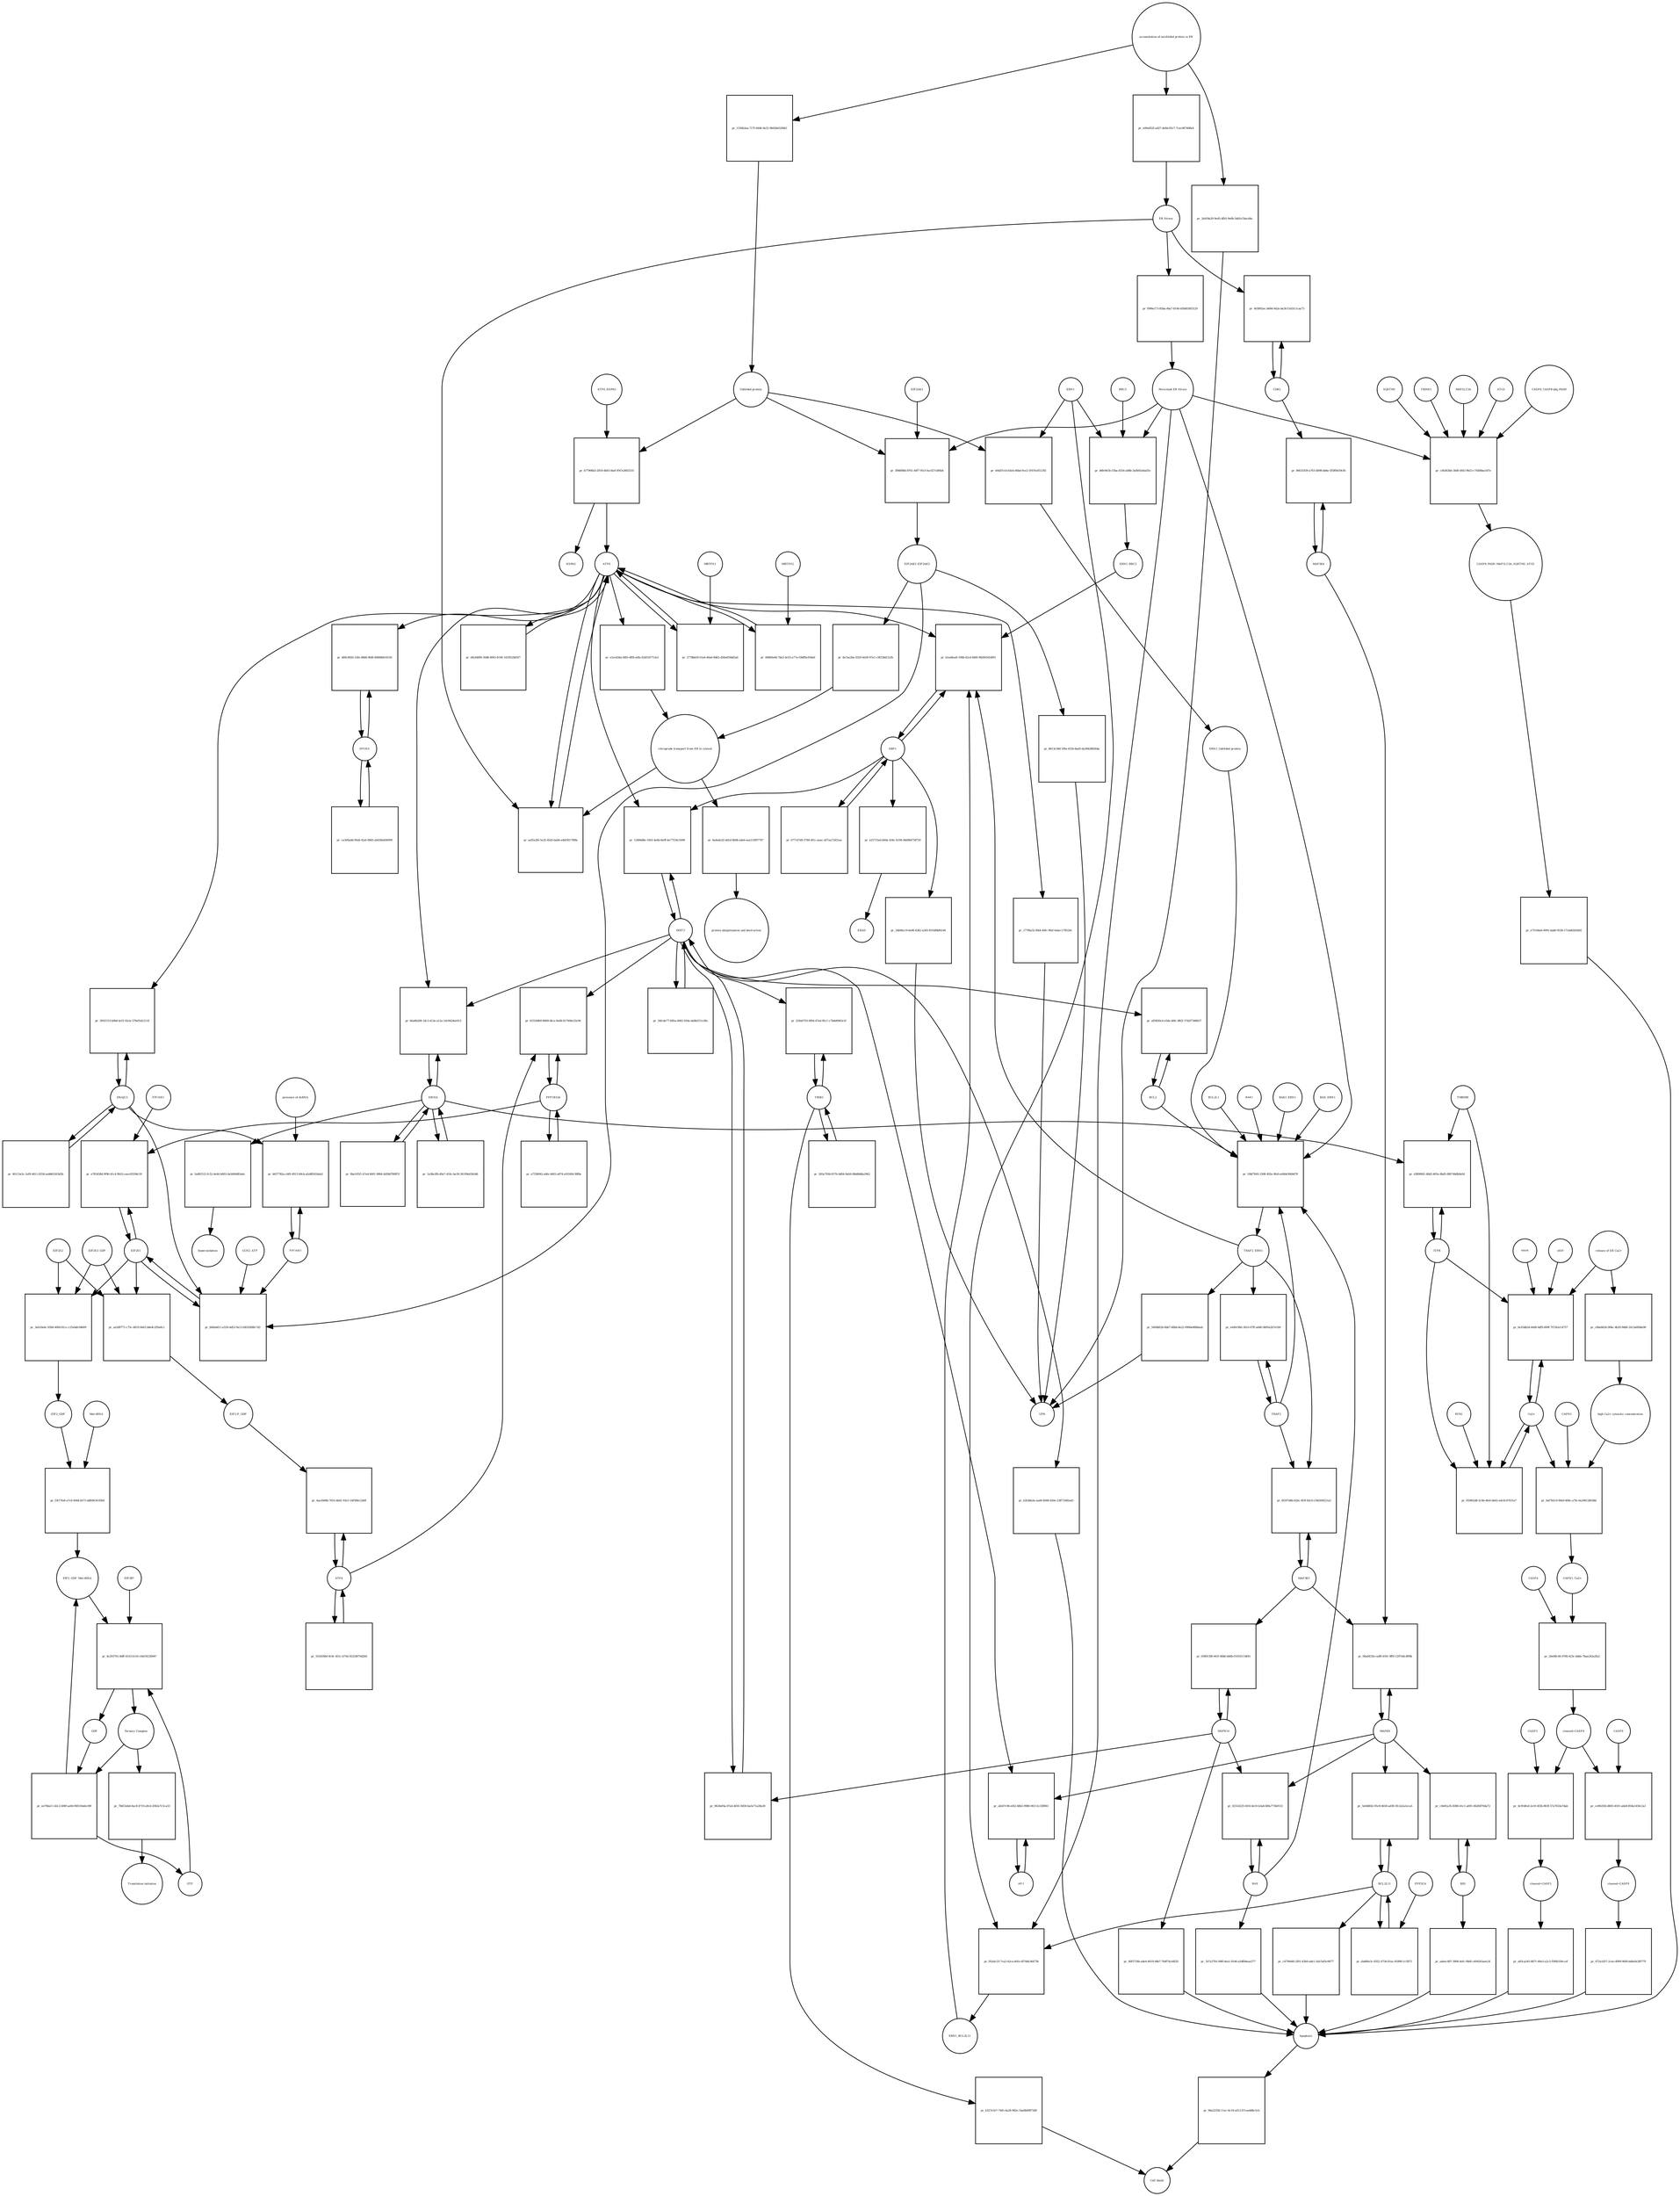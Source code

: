 strict digraph  {
ATF6_HSPA5 [annotation="", bipartite=0, cls=complex, fontsize=4, label=ATF6_HSPA5, shape=circle];
"pr_b77906b3-2818-4b63-8aef-ff47a3602510" [annotation="", bipartite=1, cls=process, fontsize=4, label="pr_b77906b3-2818-4b63-8aef-ff47a3602510", shape=square];
ATF6 [annotation="urn_miriam_hgnc.symbol_ATF6", bipartite=0, cls=macromolecule, fontsize=4, label=ATF6, shape=circle];
HSPA5 [annotation="urn_miriam_hgnc.symbol_HSPA5", bipartite=0, cls=macromolecule, fontsize=4, label=HSPA5, shape=circle];
"Unfolded protein" [annotation="", bipartite=0, cls=macromolecule, fontsize=4, label="Unfolded protein", shape=circle];
ERN1 [annotation="urn_miriam_hgnc.symbol_ERN1", bipartite=0, cls=macromolecule, fontsize=4, label=ERN1, shape=circle];
"pr_444d7e1d-b5eb-46bd-9ce2-59191ef51292" [annotation="", bipartite=1, cls=process, fontsize=4, label="pr_444d7e1d-b5eb-46bd-9ce2-59191ef51292", shape=square];
"ERN1_Unfolded protein" [annotation="", bipartite=0, cls=complex, fontsize=4, label="ERN1_Unfolded protein", shape=circle];
EIF2AK3_EIF2AK3 [annotation="", bipartite=0, cls=complex, fontsize=4, label=EIF2AK3_EIF2AK3, shape=circle];
"pr_8a7ae26e-0329-4d39-97e1-c9f230d15cfb" [annotation="", bipartite=1, cls=process, fontsize=4, label="pr_8a7ae26e-0329-4d39-97e1-c9f230d15cfb", shape=square];
"retrograde transport from ER to cytosol" [annotation="", bipartite=0, cls=phenotype, fontsize=4, label="retrograde transport from ER to cytosol", shape=circle];
"pr_e1ecb56a-6f83-4ff8-a0fa-92d51677cfe1" [annotation="", bipartite=1, cls=process, fontsize=4, label="pr_e1ecb56a-6f83-4ff8-a0fa-92d51677cfe1", shape=square];
"pr_6a4edcd2-dd1d-4b9b-ade6-eea110f97707" [annotation="", bipartite=1, cls=process, fontsize=4, label="pr_6a4edcd2-dd1d-4b9b-ade6-eea110f97707", shape=square];
"protein ubiquitination and destruction" [annotation="", bipartite=0, cls=phenotype, fontsize=4, label="protein ubiquitination and destruction", shape=circle];
"pr_16bf7b95-2308-492e-9fa9-e64b436b9d78" [annotation="", bipartite=1, cls=process, fontsize=4, label="pr_16bf7b95-2308-492e-9fa9-e64b436b9d78", shape=square];
TRAF2_ERN1 [annotation="", bipartite=0, cls=complex, fontsize=4, label=TRAF2_ERN1, shape=circle];
BAK1_ERN1 [annotation="", bipartite=0, cls=complex, fontsize=4, label=BAK1_ERN1, shape=circle];
BAX_ERN1 [annotation="", bipartite=0, cls=complex, fontsize=4, label=BAX_ERN1, shape=circle];
BCL2 [annotation="urn_miriam_hgnc.symbol_BCL2", bipartite=0, cls="nucleic acid feature", fontsize=4, label=BCL2, shape=circle];
BCL2L1 [annotation="urn_miriam_hgnc.symbol_BCL2L1", bipartite=0, cls=macromolecule, fontsize=4, label=BCL2L1, shape=circle];
"Persistant ER Stress" [annotation="", bipartite=0, cls=phenotype, fontsize=4, label="Persistant ER Stress", shape=circle];
BAX [annotation="urn_miriam_hgnc.symbol_BAX", bipartite=0, cls=macromolecule, fontsize=4, label=BAX, shape=circle];
BAK1 [annotation="urn_miriam_hgnc.symbol_BAK1", bipartite=0, cls=macromolecule, fontsize=4, label=BAK1, shape=circle];
TRAF2 [annotation="urn_miriam_hgnc.symbol_TRAF2", bipartite=0, cls=macromolecule, fontsize=4, label=TRAF2, shape=circle];
XBP1 [annotation="urn_miriam_hgnc.symbol_XBP1", bipartite=0, cls=macromolecule, fontsize=4, label=XBP1, shape=circle];
"pr_b1ed4ea9-198b-42cd-840f-98284165df91" [annotation="", bipartite=1, cls=process, fontsize=4, label="pr_b1ed4ea9-198b-42cd-840f-98284165df91", shape=square];
ERN1_BBC3 [annotation="", bipartite=0, cls=complex, fontsize=4, label=ERN1_BBC3, shape=circle];
ERN1_BCL2L11 [annotation="", bipartite=0, cls=complex, fontsize=4, label=ERN1_BCL2L11, shape=circle];
"pr_677147d9-3784-4f1c-aeec-d37aa72451ae" [annotation="", bipartite=1, cls=process, fontsize=4, label="pr_677147d9-3784-4f1c-aeec-d37aa72451ae", shape=square];
"pr_e25715ed-b60a-434c-b194-94d9b4758750" [annotation="", bipartite=1, cls=process, fontsize=4, label="pr_e25715ed-b60a-434c-b194-94d9b4758750", shape=square];
ERAD [annotation="", bipartite=0, cls=phenotype, fontsize=4, label=ERAD, shape=circle];
"pr_24b9bcc9-6a96-4382-a365-f014d9bf6146" [annotation="", bipartite=1, cls=process, fontsize=4, label="pr_24b9bcc9-6a96-4382-a365-f014d9bf6146", shape=square];
UPR [annotation="", bipartite=0, cls=phenotype, fontsize=4, label=UPR, shape=circle];
"pr_e449c9b0-3410-47ff-a6d0-9495e2b7e1b9" [annotation="", bipartite=1, cls=process, fontsize=4, label="pr_e449c9b0-3410-47ff-a6d0-9495e2b7e1b9", shape=square];
MAPK8 [annotation="urn_miriam_hgnc.symbol_MAPK8", bipartite=0, cls=macromolecule, fontsize=4, label=MAPK8, shape=circle];
"pr_06a9431b-ca88-4501-9ff0-1297e8c4ff8b" [annotation="", bipartite=1, cls=process, fontsize=4, label="pr_06a9431b-ca88-4501-9ff0-1297e8c4ff8b", shape=square];
MAP3K4 [annotation="urn_miriam_hgnc.symbol_MAP3K4", bipartite=0, cls=macromolecule, fontsize=4, label=MAP3K4, shape=circle];
MAP3K5 [annotation="urn_miriam_hgnc.symbol_MAP3K5", bipartite=0, cls=macromolecule, fontsize=4, label=MAP3K5, shape=circle];
MAPK14 [annotation="urn_miriam_hgnc.symbol_MAPK14", bipartite=0, cls=macromolecule, fontsize=4, label=MAPK14, shape=circle];
"pr_038013f8-441f-46b6-b66b-f10161134f41" [annotation="", bipartite=1, cls=process, fontsize=4, label="pr_038013f8-441f-46b6-b66b-f10161134f41", shape=square];
"pr_49f5734b-ade4-4019-94b7-76df7dc44f20" [annotation="", bipartite=1, cls=process, fontsize=4, label="pr_49f5734b-ade4-4019-94b7-76df7dc44f20", shape=square];
Apoptosis [annotation="", bipartite=0, cls=phenotype, fontsize=4, label=Apoptosis, shape=circle];
DDIT3 [annotation="urn_miriam_hgnc.symbol_DDIT3", bipartite=0, cls=macromolecule, fontsize=4, label=DDIT3, shape=circle];
"pr_9624ef4a-67a4-4655-9d30-ba5e71a28a30" [annotation="", bipartite=1, cls=process, fontsize=4, label="pr_9624ef4a-67a4-4655-9d30-ba5e71a28a30", shape=square];
"pr_62b3bb3a-aed4-4006-820e-23ff72485ed1" [annotation="", bipartite=1, cls=process, fontsize=4, label="pr_62b3bb3a-aed4-4006-820e-23ff72485ed1", shape=square];
"pr_a83830c6-e5da-46fc-882f-37d2f7386637" [annotation="", bipartite=1, cls=process, fontsize=4, label="pr_a83830c6-e5da-46fc-882f-37d2f7386637", shape=square];
"pr_aef5a2f6-5e32-45d3-bab4-e4bf36179f8e" [annotation="", bipartite=1, cls=process, fontsize=4, label="pr_aef5a2f6-5e32-45d3-bab4-e4bf36179f8e", shape=square];
"ER Stress" [annotation="", bipartite=0, cls=phenotype, fontsize=4, label="ER Stress", shape=circle];
"pr_2778bb59-01a6-46a6-8d62-d56e659dd5a6" [annotation="", bipartite=1, cls=process, fontsize=4, label="pr_2778bb59-01a6-46a6-8d62-d56e659dd5a6", shape=square];
MBTPS1 [annotation="urn_miriam_hgnc.symbol_MBTPS1", bipartite=0, cls=macromolecule, fontsize=4, label=MBTPS1, shape=circle];
"pr_00860e46-78a5-4c03-a77a-036ffbcf04e6" [annotation="", bipartite=1, cls=process, fontsize=4, label="pr_00860e46-78a5-4c03-a77a-036ffbcf04e6", shape=square];
MBTPS2 [annotation="urn_miriam_hgnc.symbol_MBTPS2", bipartite=0, cls=macromolecule, fontsize=4, label=MBTPS2, shape=circle];
"pr_d4244f89-30d8-4943-8194-141f932b05f7" [annotation="", bipartite=1, cls=process, fontsize=4, label="pr_d4244f89-30d8-4943-8194-141f932b05f7", shape=square];
"pr_54fcde77-685a-4962-924a-da8b1f11c8fa" [annotation="", bipartite=1, cls=process, fontsize=4, label="pr_54fcde77-685a-4962-924a-da8b1f11c8fa", shape=square];
"pr_13406d8e-1603-4a4b-8e9f-be77534c5096" [annotation="", bipartite=1, cls=process, fontsize=4, label="pr_13406d8e-1603-4a4b-8e9f-be77534c5096", shape=square];
EIF2S1 [annotation="urn_miriam_hgnc.symbol_EIF2S1", bipartite=0, cls=macromolecule, fontsize=4, label=EIF2S1, shape=circle];
"pr_b06ab611-a520-4d53-9a13-b8320fd8c7d2" [annotation="", bipartite=1, cls=process, fontsize=4, label="pr_b06ab611-a520-4d53-9a13-b8320fd8c7d2", shape=square];
GCN2_ATP [annotation="", bipartite=0, cls=complex, fontsize=4, label=GCN2_ATP, shape=circle];
EIF2AK2 [annotation="urn_miriam_hgnc.symbol_EIF2AK2", bipartite=0, cls=macromolecule, fontsize=4, label=EIF2AK2, shape=circle];
DNAJC3 [annotation="urn_miriam_hgnc.symbol_DNAJC3", bipartite=0, cls=macromolecule, fontsize=4, label=DNAJC3, shape=circle];
EIF2S2 [annotation="urn_miriam_hgnc.symbol_EIF2S2", bipartite=0, cls=macromolecule, fontsize=4, label=EIF2S2, shape=circle];
"pr_3eb16ebc-95b9-40b9-81cc-c25ebdc94609" [annotation="", bipartite=1, cls=process, fontsize=4, label="pr_3eb16ebc-95b9-40b9-81cc-c25ebdc94609", shape=square];
EIF2S3_GDP [annotation="", bipartite=0, cls=complex, fontsize=4, label=EIF2S3_GDP, shape=circle];
EIF2_GDP [annotation="", bipartite=0, cls=complex, fontsize=4, label=EIF2_GDP, shape=circle];
"EIF2_GDP_Met-tRNA" [annotation="", bipartite=0, cls=complex, fontsize=4, label="EIF2_GDP_Met-tRNA", shape=circle];
"pr_4c293701-4dff-4103-b116-c6d15f236947" [annotation="", bipartite=1, cls=process, fontsize=4, label="pr_4c293701-4dff-4103-b116-c6d15f236947", shape=square];
"Ternary Complex" [annotation="", bipartite=0, cls=complex, fontsize=4, label="Ternary Complex", shape=circle];
"EIF2B*" [annotation="", bipartite=0, cls=complex, fontsize=4, label="EIF2B*", shape=circle];
GTP [annotation="urn_miriam_obo.chebi_CHEBI%3A57600", bipartite=0, cls="simple chemical", fontsize=4, label=GTP, shape=circle];
GDP [annotation="urn_miriam_obo.chebi_CHEBI%3A65180", bipartite=0, cls="simple chemical", fontsize=4, label=GDP, shape=circle];
"pr_ee70ba11-d2c2-400f-aefd-f68150a6e189" [annotation="", bipartite=1, cls=process, fontsize=4, label="pr_ee70ba11-d2c2-400f-aefd-f68150a6e189", shape=square];
ATF4 [annotation="urn_miriam_hgnc.symbol_ATF4", bipartite=0, cls=macromolecule, fontsize=4, label=ATF4, shape=circle];
"pr_4aa3068b-7655-46d1-93e3-16f5f8e12d0f" [annotation="", bipartite=1, cls=process, fontsize=4, label="pr_4aa3068b-7655-46d1-93e3-16f5f8e12d0f", shape=square];
"EIF2-P_GDP" [annotation="", bipartite=0, cls=complex, fontsize=4, label="EIF2-P_GDP", shape=circle];
"pr_555d186d-9c9c-451c-b75d-92324070d2b9" [annotation="", bipartite=1, cls=process, fontsize=4, label="pr_555d186d-9c9c-451c-b75d-92324070d2b9", shape=square];
PPP1R15A [annotation="urn_miriam_hgnc.symbol_PPP1R15A", bipartite=0, cls=macromolecule, fontsize=4, label=PPP1R15A, shape=circle];
"pr_615549b9-8689-4fce-9a48-617600e33c06" [annotation="", bipartite=1, cls=process, fontsize=4, label="pr_615549b9-8689-4fce-9a48-617600e33c06", shape=square];
"pr_a7358042-ebfe-4403-a874-e93349c38f8e" [annotation="", bipartite=1, cls=process, fontsize=4, label="pr_a7358042-ebfe-4403-a874-e93349c38f8e", shape=square];
"pr_7b653ebd-0ac8-4719-a9cd-2042e7c5ca33" [annotation="", bipartite=1, cls=process, fontsize=4, label="pr_7b653ebd-0ac8-4719-a9cd-2042e7c5ca33", shape=square];
"Translation initiation" [annotation="", bipartite=0, cls=phenotype, fontsize=4, label="Translation initiation", shape=circle];
"pr_6f297d4b-62bc-4f3f-82c0-cf4d309221e2" [annotation="", bipartite=1, cls=process, fontsize=4, label="pr_6f297d4b-62bc-4f3f-82c0-cf4d309221e2", shape=square];
ERO1A [annotation="urn_miriam_hgnc.symbol_ERO1A", bipartite=0, cls=macromolecule, fontsize=4, label=ERO1A, shape=circle];
"pr_b6a8b268-1dc3-413a-a12a-1dc9424ee013" [annotation="", bipartite=1, cls=process, fontsize=4, label="pr_b6a8b268-1dc3-413a-a12a-1dc9424ee013", shape=square];
"pr_1a38e3fb-d0e7-418c-be39-26199a03b348" [annotation="", bipartite=1, cls=process, fontsize=4, label="pr_1a38e3fb-d0e7-418c-be39-26199a03b348", shape=square];
"pr_e782458d-9f96-41c4-9b53-ceec65594c59" [annotation="", bipartite=1, cls=process, fontsize=4, label="pr_e782458d-9f96-41c4-9b53-ceec65594c59", shape=square];
EIF2AK1 [annotation="urn_miriam_hgnc.symbol_EIF2AK1", bipartite=0, cls=macromolecule, fontsize=4, label=EIF2AK1, shape=circle];
"pr_0251d225-fd16-4e10-b3a8-fd9a773b0153" [annotation="", bipartite=1, cls=process, fontsize=4, label="pr_0251d225-fd16-4e10-b3a8-fd9a773b0153", shape=square];
"pr_1b7a37fd-396f-4ea1-8146-a5dfb4eaa577" [annotation="", bipartite=1, cls=process, fontsize=4, label="pr_1b7a37fd-396f-4ea1-8146-a5dfb4eaa577", shape=square];
"Ca2+" [annotation="urn_miriam_obo.chebi_CHEBI%3A29108", bipartite=0, cls="simple chemical", fontsize=4, label="Ca2+", shape=circle];
"pr_bc63db2d-44d9-4df9-809f-7f15b1e14757" [annotation="", bipartite=1, cls=process, fontsize=4, label="pr_bc63db2d-44d9-4df9-809f-7f15b1e14757", shape=square];
"release of ER Ca2+" [annotation="", bipartite=0, cls=phenotype, fontsize=4, label="release of ER Ca2+", shape=circle];
ITPR [annotation="urn_miriam_hgnc.symbol_ITPR1|urn_miriam_hgnc.symbol_ITPR2|urn_miriam_hgnc.symbol_ITPR3", bipartite=0, cls=macromolecule, fontsize=4, label=ITPR, shape=circle];
MAM [annotation="", bipartite=0, cls=phenotype, fontsize=4, label=MAM, shape=circle];
s619 [annotation="", bipartite=0, cls=complex, fontsize=4, label=s619, shape=circle];
"pr_06631839-a763-4898-bb6e-5f5ff8439cfb" [annotation="", bipartite=1, cls=process, fontsize=4, label="pr_06631839-a763-4898-bb6e-5f5ff8439cfb", shape=square];
CDK5 [annotation="urn_miriam_hgnc.symbol_CDK5", bipartite=0, cls=macromolecule, fontsize=4, label=CDK5, shape=circle];
"pr_403892ec-b684-442e-be26-f1d1fc1caa73" [annotation="", bipartite=1, cls="uncertain process", fontsize=4, label="pr_403892ec-b684-442e-be26-f1d1fc1caa73", shape=square];
"pr_96a5235b-11ec-4c18-a012-67ceedd8c5cb" [annotation="", bipartite=1, cls=process, fontsize=4, label="pr_96a5235b-11ec-4c18-a012-67ceedd8c5cb", shape=square];
"Cell death" [annotation="", bipartite=0, cls=phenotype, fontsize=4, label="Cell death", shape=circle];
"pr_959f02d8-5c4b-4fe6-bb42-edc6c47031a7" [annotation="", bipartite=1, cls=process, fontsize=4, label="pr_959f02d8-5c4b-4fe6-bb42-edc6c47031a7", shape=square];
TMBIM6 [annotation="urn_miriam_hgnc.symbol_TMBIM6", bipartite=0, cls=macromolecule, fontsize=4, label=TMBIM6, shape=circle];
RYR1 [annotation="urn_miriam_hgnc.symbol_RYR1", bipartite=0, cls=macromolecule, fontsize=4, label=RYR1, shape=circle];
EIF2AK3 [annotation="urn_miriam_hgnc.symbol_EIF2AK3", bipartite=0, cls=macromolecule, fontsize=4, label=EIF2AK3, shape=circle];
"pr_3f86f88d-8761-40f7-95cf-fac027cbf6b4" [annotation="", bipartite=1, cls=process, fontsize=4, label="pr_3f86f88d-8761-40f7-95cf-fac027cbf6b4", shape=square];
"pr_fad92512-fc52-4e44-b893-0a5660d83a6c" [annotation="", bipartite=1, cls=process, fontsize=4, label="pr_fad92512-fc52-4e44-b893-0a5660d83a6c", shape=square];
hyperoxidation [annotation="", bipartite=0, cls=phenotype, fontsize=4, label=hyperoxidation, shape=circle];
"pr_6be105f1-b7ed-4001-9866-4d38d780ff1f" [annotation="", bipartite=1, cls=process, fontsize=4, label="pr_6be105f1-b7ed-4001-9866-4d38d780ff1f", shape=square];
"pr_f996e173-85ba-44a7-8140-450d030f3129" [annotation="", bipartite=1, cls=process, fontsize=4, label="pr_f996e173-85ba-44a7-8140-450d030f3129", shape=square];
"CASP8_CASP8-ubq_FADD" [annotation="", bipartite=0, cls=complex, fontsize=4, label="CASP8_CASP8-ubq_FADD", shape=circle];
"pr_c0b363b0-34d0-4f43-9b53-c74488ae347e" [annotation="", bipartite=1, cls=process, fontsize=4, label="pr_c0b363b0-34d0-4f43-9b53-c74488ae347e", shape=square];
"SQSTM1 " [annotation="urn_miriam_hgnc.symbol_SQSTM1", bipartite=0, cls=macromolecule, fontsize=4, label="SQSTM1 ", shape=circle];
CASP8_FADD_MAP1LC3A_SQSTM1_ATG5 [annotation="", bipartite=0, cls=complex, fontsize=4, label=CASP8_FADD_MAP1LC3A_SQSTM1_ATG5, shape=circle];
TRIM13 [annotation="urn_miriam_hgnc.symbol_TRIM13", bipartite=0, cls=macromolecule, fontsize=4, label=TRIM13, shape=circle];
MAP1LC3A [annotation="urn_miriam_hgnc.symbol_MAP1LC3A", bipartite=0, cls=macromolecule, fontsize=4, label=MAP1LC3A, shape=circle];
ATG5 [annotation="urn_miriam_hgnc.symbol_ATG5", bipartite=0, cls=macromolecule, fontsize=4, label=ATG5, shape=circle];
"pr_e75166e6-9091-4ad0-9530-17cbd02b5b92" [annotation="", bipartite=1, cls=process, fontsize=4, label="pr_e75166e6-9091-4ad0-9530-17cbd02b5b92", shape=square];
"AP-1" [annotation="urn_miriam_hgnc.symbol_FOS|urn_miriam_hgnc.symbol_FOSB|urn_miriam_hgnc.symbol_FOSL1|urn_miriam_hgnc.symbol_FOSL2|urn_miriam_hgnc.symbol_JUN|urn_miriam_hgnc.symbol_JUNB|urn_miriam_hgnc.symbol_JUND", bipartite=0, cls=macromolecule, fontsize=4, label="AP-1", shape=circle];
"pr_afe67c96-ef42-48b3-9980-96113c338961" [annotation="", bipartite=1, cls=process, fontsize=4, label="pr_afe67c96-ef42-48b3-9980-96113c338961", shape=square];
"pr_b637782a-cbf0-4915-b9cb-afa885024ab2" [annotation="", bipartite=1, cls=process, fontsize=4, label="pr_b637782a-cbf0-4915-b9cb-afa885024ab2", shape=square];
"presence of dsRNA" [annotation="", bipartite=0, cls=phenotype, fontsize=4, label="presence of dsRNA", shape=circle];
"Met-tRNA" [annotation="urn_miriam_hgnc_HGNC%3A34779", bipartite=0, cls="nucleic acid feature", fontsize=4, label="Met-tRNA", shape=circle];
"pr_f3f17fe8-a7cb-4944-b571-ddf69c9c05b9" [annotation="", bipartite=1, cls=process, fontsize=4, label="pr_f3f17fe8-a7cb-4944-b571-ddf69c9c05b9", shape=square];
"pr_aa5d9771-c73c-4819-9e62-b8e4c295e6c1" [annotation="", bipartite=1, cls=process, fontsize=4, label="pr_aa5d9771-c73c-4819-9e62-b8e4c295e6c1", shape=square];
"accumulation of misfolded protein in ER" [annotation="", bipartite=0, cls=phenotype, fontsize=4, label="accumulation of misfolded protein in ER", shape=circle];
"pr_1556b3aa-717f-4448-9a32-9b02bb52fb83" [annotation="", bipartite=1, cls=process, fontsize=4, label="pr_1556b3aa-717f-4448-9a32-9b02bb52fb83", shape=square];
"pr_e09a852f-ad27-4e8d-85c7-7cac967408e4" [annotation="", bipartite=1, cls=process, fontsize=4, label="pr_e09a852f-ad27-4e8d-85c7-7cac967408e4", shape=square];
"pr_2eb59a20-9e45-4fb5-9e0b-5dd1a7dacd4a" [annotation="", bipartite=1, cls=process, fontsize=4, label="pr_2eb59a20-9e45-4fb5-9e0b-5dd1a7dacd4a", shape=square];
"pr_8613c58d-1f9a-431b-8ad5-da394289264a" [annotation="", bipartite=1, cls=process, fontsize=4, label="pr_8613c58d-1f9a-431b-8ad5-da394289264a", shape=square];
"pr_540db62b-6bb7-48bb-8e22-0906e888deab" [annotation="", bipartite=1, cls=process, fontsize=4, label="pr_540db62b-6bb7-48bb-8e22-0906e888deab", shape=square];
"pr_177f8a32-f664-40fc-9faf-0abcc178520c" [annotation="", bipartite=1, cls=process, fontsize=4, label="pr_177f8a32-f664-40fc-9faf-0abcc178520c", shape=square];
BCL2L11 [annotation="urn_miriam_hgnc.symbol_BCL2L11", bipartite=0, cls=macromolecule, fontsize=4, label=BCL2L11, shape=circle];
"pr_5e0d6fd2-95c8-4658-ad39-3fc2a5a1eca5" [annotation="", bipartite=1, cls=process, fontsize=4, label="pr_5e0d6fd2-95c8-4658-ad39-3fc2a5a1eca5", shape=square];
BID [annotation="urn_miriam_hgnc.symbol_BID", bipartite=0, cls=macromolecule, fontsize=4, label=BID, shape=circle];
"pr_c9e81a35-8386-41c1-a691-0fafb970da72" [annotation="", bipartite=1, cls=process, fontsize=4, label="pr_c9e81a35-8386-41c1-a691-0fafb970da72", shape=square];
"pr_c4794440-2f01-43b9-a4e1-3ab7a83c9677" [annotation="", bipartite=1, cls=process, fontsize=4, label="pr_c4794440-2f01-43b9-a4e1-3ab7a83c9677", shape=square];
"pr_adeec487-3906-4efc-9b6f-c404543aee24" [annotation="", bipartite=1, cls=process, fontsize=4, label="pr_adeec487-3906-4efc-9b6f-c404543aee24", shape=square];
"pr_f42afc25-7ca2-42ca-b01e-6f7dde36d73b" [annotation="", bipartite=1, cls=process, fontsize=4, label="pr_f42afc25-7ca2-42ca-b01e-6f7dde36d73b", shape=square];
"pr_d6fe9e5b-55ba-4556-a88b-3a0b92a6ad1b" [annotation="", bipartite=1, cls=process, fontsize=4, label="pr_d6fe9e5b-55ba-4556-a88b-3a0b92a6ad1b", shape=square];
BBC3 [annotation="urn_miriam_hgnc.symbol_BBC3", bipartite=0, cls=macromolecule, fontsize=4, label=BBC3, shape=circle];
"pr_ebd66e3c-8352-4756-81ac-4599fc1c5872" [annotation="", bipartite=1, cls=process, fontsize=4, label="pr_ebd66e3c-8352-4756-81ac-4599fc1c5872", shape=square];
PPP2CA [annotation="urn_miriam_hgnc.symbol_PPP2CA", bipartite=0, cls=macromolecule, fontsize=4, label=PPP2CA, shape=circle];
TRIB3 [annotation="urn_miriam_hgnc.symbol_TRIB3", bipartite=0, cls=macromolecule, fontsize=4, label=TRIB3, shape=circle];
"pr_220a6703-0f0d-47ed-95c1-c7b4d0945e1f" [annotation="", bipartite=1, cls=process, fontsize=4, label="pr_220a6703-0f0d-47ed-95c1-c7b4d0945e1f", shape=square];
"pr_265a793d-657b-4d04-9ab9-0bb88d8a2962" [annotation="", bipartite=1, cls=process, fontsize=4, label="pr_265a793d-657b-4d04-9ab9-0bb88d8a2962", shape=square];
"pr_b327e1b7-7445-4a28-982e-1ba0b8987268" [annotation="", bipartite=1, cls=process, fontsize=4, label="pr_b327e1b7-7445-4a28-982e-1ba0b8987268", shape=square];
"pr_c6beb026-90bc-4b29-9d60-2413a6fb8e98" [annotation="", bipartite=1, cls=process, fontsize=4, label="pr_c6beb026-90bc-4b29-9d60-2413a6fb8e98", shape=square];
"high Ca2+ cytosolic concentration" [annotation="", bipartite=0, cls=phenotype, fontsize=4, label="high Ca2+ cytosolic concentration", shape=circle];
"pr_3f91f153-b9b6-4cf2-92cb-379ef5d12118" [annotation="", bipartite=1, cls=process, fontsize=4, label="pr_3f91f153-b9b6-4cf2-92cb-379ef5d12118", shape=square];
"pr_40113e3c-1ef8-4611-8258-ea8d63203d2b" [annotation="", bipartite=1, cls=process, fontsize=4, label="pr_40113e3c-1ef8-4611-8258-ea8d63203d2b", shape=square];
"pr_d3890fd1-48d3-405e-8bd5-080744db9e0d" [annotation="", bipartite=1, cls=process, fontsize=4, label="pr_d3890fd1-48d3-405e-8bd5-080744db9e0d", shape=square];
CASP4 [annotation="urn_miriam_hgnc.symbol_CASP4", bipartite=0, cls=macromolecule, fontsize=4, label=CASP4, shape=circle];
"pr_26e08c44-0766-423c-bdda-7baa242a2fa2" [annotation="", bipartite=1, cls=process, fontsize=4, label="pr_26e08c44-0766-423c-bdda-7baa242a2fa2", shape=square];
"cleaved~CASP4" [annotation="urn_miriam_hgnc.symbol_CASP4", bipartite=0, cls=macromolecule, fontsize=4, label="cleaved~CASP4", shape=circle];
"CAPN1_Ca2+" [annotation="", bipartite=0, cls=complex, fontsize=4, label="CAPN1_Ca2+", shape=circle];
CASP3 [annotation="urn_miriam_hgnc.symbol_CASP3", bipartite=0, cls=macromolecule, fontsize=4, label=CASP3, shape=circle];
"pr_4c954fed-2e10-4f2b-803f-57a7633a7dab" [annotation="", bipartite=1, cls=process, fontsize=4, label="pr_4c954fed-2e10-4f2b-803f-57a7633a7dab", shape=square];
"cleaved~CASP3" [annotation="urn_miriam_hgnc.symbol_CASP3", bipartite=0, cls=macromolecule, fontsize=4, label="cleaved~CASP3", shape=circle];
CASP9 [annotation="urn_miriam_hgnc.symbol_CSAP9", bipartite=0, cls=macromolecule, fontsize=4, label=CASP9, shape=circle];
"pr_ce9625fd-d605-4501-a6e8-858a1450c2a1" [annotation="", bipartite=1, cls=process, fontsize=4, label="pr_ce9625fd-d605-4501-a6e8-858a1450c2a1", shape=square];
"cleaved~CASP9" [annotation="urn_miriam_hgnc.symbol_CASP9", bipartite=0, cls=macromolecule, fontsize=4, label="cleaved~CASP9", shape=circle];
CAPN1 [annotation="urn_miriam_hgnc.symbol_CAPN1", bipartite=0, cls=macromolecule, fontsize=4, label=CAPN1, shape=circle];
"pr_0af7b5c9-99a9-408c-a7fe-6a298128038d" [annotation="", bipartite=1, cls=process, fontsize=4, label="pr_0af7b5c9-99a9-408c-a7fe-6a298128038d", shape=square];
"pr_a83ca245-8871-49a5-a2c3-f5f6b330ccef" [annotation="", bipartite=1, cls=process, fontsize=4, label="pr_a83ca245-8871-49a5-a2c3-f5f6b330ccef", shape=square];
"pr_672a1d57-2cee-4999-9fd9-bd4e0a3f0779" [annotation="", bipartite=1, cls=process, fontsize=4, label="pr_672a1d57-2cee-4999-9fd9-bd4e0a3f0779", shape=square];
HYOU1 [annotation="urn_miriam_hgnc.symbol_HYOU1", bipartite=0, cls=macromolecule, fontsize=4, label=HYOU1, shape=circle];
"pr_d69c8926-33fe-48b8-9fd8-49848b018145" [annotation="", bipartite=1, cls=process, fontsize=4, label="pr_d69c8926-33fe-48b8-9fd8-49848b018145", shape=square];
"pr_ca300add-00a6-42af-89d3-ab438a604999" [annotation="", bipartite=1, cls=process, fontsize=4, label="pr_ca300add-00a6-42af-89d3-ab438a604999", shape=square];
ATF6_HSPA5 -> "pr_b77906b3-2818-4b63-8aef-ff47a3602510"  [annotation="", interaction_type=consumption];
"pr_b77906b3-2818-4b63-8aef-ff47a3602510" -> ATF6  [annotation="", interaction_type=production];
"pr_b77906b3-2818-4b63-8aef-ff47a3602510" -> HSPA5  [annotation="", interaction_type=production];
ATF6 -> "pr_e1ecb56a-6f83-4ff8-a0fa-92d51677cfe1"  [annotation="", interaction_type=consumption];
ATF6 -> "pr_b1ed4ea9-198b-42cd-840f-98284165df91"  [annotation="urn_miriam_pubmed_26587781|urn_miriam_pubmed_23430059", interaction_type=catalysis];
ATF6 -> "pr_aef5a2f6-5e32-45d3-bab4-e4bf36179f8e"  [annotation="", interaction_type=consumption];
ATF6 -> "pr_2778bb59-01a6-46a6-8d62-d56e659dd5a6"  [annotation="", interaction_type=consumption];
ATF6 -> "pr_00860e46-78a5-4c03-a77a-036ffbcf04e6"  [annotation="", interaction_type=consumption];
ATF6 -> "pr_d4244f89-30d8-4943-8194-141f932b05f7"  [annotation="", interaction_type=consumption];
ATF6 -> "pr_13406d8e-1603-4a4b-8e9f-be77534c5096"  [annotation="urn_miriam_pubmed_26587781|urn_miriam_pubmed_17991856|urn_miriam_pubmed_28843399", interaction_type=catalysis];
ATF6 -> "pr_b6a8b268-1dc3-413a-a12a-1dc9424ee013"  [annotation="urn_miriam_pubmed_23850759|urn_miriam_pubmed_25387528", interaction_type=catalysis];
ATF6 -> "pr_177f8a32-f664-40fc-9faf-0abcc178520c"  [annotation="", interaction_type=consumption];
ATF6 -> "pr_3f91f153-b9b6-4cf2-92cb-379ef5d12118"  [annotation="urn_miriam_pubmed_12601012|urn_miriam_pubmed_18360008", interaction_type=catalysis];
ATF6 -> "pr_d69c8926-33fe-48b8-9fd8-49848b018145"  [annotation=urn_miriam_pubmed_18360008, interaction_type=catalysis];
"Unfolded protein" -> "pr_b77906b3-2818-4b63-8aef-ff47a3602510"  [annotation="urn_miriam_pubmed_19509052|urn_miriam_pubmed_12847084|urn_miriam_pubmed_23850759", interaction_type=catalysis];
"Unfolded protein" -> "pr_444d7e1d-b5eb-46bd-9ce2-59191ef51292"  [annotation="", interaction_type=consumption];
"Unfolded protein" -> "pr_3f86f88d-8761-40f7-95cf-fac027cbf6b4"  [annotation=urn_miriam_pubmed_17991856, interaction_type=catalysis];
ERN1 -> "pr_444d7e1d-b5eb-46bd-9ce2-59191ef51292"  [annotation="", interaction_type=consumption];
ERN1 -> "pr_f42afc25-7ca2-42ca-b01e-6f7dde36d73b"  [annotation="", interaction_type=consumption];
ERN1 -> "pr_d6fe9e5b-55ba-4556-a88b-3a0b92a6ad1b"  [annotation="", interaction_type=consumption];
"pr_444d7e1d-b5eb-46bd-9ce2-59191ef51292" -> "ERN1_Unfolded protein"  [annotation="", interaction_type=production];
"ERN1_Unfolded protein" -> "pr_16bf7b95-2308-492e-9fa9-e64b436b9d78"  [annotation="", interaction_type=consumption];
EIF2AK3_EIF2AK3 -> "pr_8a7ae26e-0329-4d39-97e1-c9f230d15cfb"  [annotation="", interaction_type=consumption];
EIF2AK3_EIF2AK3 -> "pr_b06ab611-a520-4d53-9a13-b8320fd8c7d2"  [annotation="urn_miriam_pubmed_12667446|urn_miriam_pubmed_16246152|urn_miriam_pubmed_12601012|urn_miriam_pubmed_23850759|urn_miriam_pubmed_18360008|urn_miriam_pubmed_26587781", interaction_type=catalysis];
EIF2AK3_EIF2AK3 -> "pr_8613c58d-1f9a-431b-8ad5-da394289264a"  [annotation="", interaction_type=consumption];
"pr_8a7ae26e-0329-4d39-97e1-c9f230d15cfb" -> "retrograde transport from ER to cytosol"  [annotation="", interaction_type=production];
"retrograde transport from ER to cytosol" -> "pr_6a4edcd2-dd1d-4b9b-ade6-eea110f97707"  [annotation="", interaction_type=consumption];
"retrograde transport from ER to cytosol" -> "pr_aef5a2f6-5e32-45d3-bab4-e4bf36179f8e"  [annotation="urn_miriam_pubmed_18360008|urn_miriam_pubmed_17991856|urn_miriam_pubmed_26587781|urn_miriam_pubmed_12847084", interaction_type=inhibition];
"pr_e1ecb56a-6f83-4ff8-a0fa-92d51677cfe1" -> "retrograde transport from ER to cytosol"  [annotation="", interaction_type=production];
"pr_6a4edcd2-dd1d-4b9b-ade6-eea110f97707" -> "protein ubiquitination and destruction"  [annotation="", interaction_type=production];
"pr_16bf7b95-2308-492e-9fa9-e64b436b9d78" -> TRAF2_ERN1  [annotation="", interaction_type=production];
TRAF2_ERN1 -> "pr_b1ed4ea9-198b-42cd-840f-98284165df91"  [annotation="urn_miriam_pubmed_26587781|urn_miriam_pubmed_23430059", interaction_type=catalysis];
TRAF2_ERN1 -> "pr_e449c9b0-3410-47ff-a6d0-9495e2b7e1b9"  [annotation=urn_miriam_pubmed_23850759, interaction_type=catalysis];
TRAF2_ERN1 -> "pr_6f297d4b-62bc-4f3f-82c0-cf4d309221e2"  [annotation=urn_miriam_pubmed_23850759, interaction_type=catalysis];
TRAF2_ERN1 -> "pr_540db62b-6bb7-48bb-8e22-0906e888deab"  [annotation="", interaction_type=consumption];
BAK1_ERN1 -> "pr_16bf7b95-2308-492e-9fa9-e64b436b9d78"  [annotation="urn_miriam_pubmed_23850759|urn_miriam_pubmed_23430059|urn_miriam_pubmed_26587781", interaction_type=catalysis];
BAX_ERN1 -> "pr_16bf7b95-2308-492e-9fa9-e64b436b9d78"  [annotation="urn_miriam_pubmed_23850759|urn_miriam_pubmed_23430059|urn_miriam_pubmed_26587781", interaction_type=catalysis];
BCL2 -> "pr_16bf7b95-2308-492e-9fa9-e64b436b9d78"  [annotation="urn_miriam_pubmed_23850759|urn_miriam_pubmed_23430059|urn_miriam_pubmed_26587781", interaction_type=inhibition];
BCL2 -> "pr_a83830c6-e5da-46fc-882f-37d2f7386637"  [annotation="", interaction_type=consumption];
BCL2L1 -> "pr_16bf7b95-2308-492e-9fa9-e64b436b9d78"  [annotation="urn_miriam_pubmed_23850759|urn_miriam_pubmed_23430059|urn_miriam_pubmed_26587781", interaction_type=inhibition];
"Persistant ER Stress" -> "pr_16bf7b95-2308-492e-9fa9-e64b436b9d78"  [annotation="urn_miriam_pubmed_23850759|urn_miriam_pubmed_23430059|urn_miriam_pubmed_26587781", interaction_type=inhibition];
"Persistant ER Stress" -> "pr_3f86f88d-8761-40f7-95cf-fac027cbf6b4"  [annotation=urn_miriam_pubmed_17991856, interaction_type=catalysis];
"Persistant ER Stress" -> "pr_c0b363b0-34d0-4f43-9b53-c74488ae347e"  [annotation=urn_miriam_pubmed_17991856, interaction_type=catalysis];
"Persistant ER Stress" -> "pr_f42afc25-7ca2-42ca-b01e-6f7dde36d73b"  [annotation="urn_miriam_pubmed_23850759|urn_miriam_pubmed_23430059|urn_miriam_pubmed_26587781", interaction_type=inhibition];
"Persistant ER Stress" -> "pr_d6fe9e5b-55ba-4556-a88b-3a0b92a6ad1b"  [annotation="urn_miriam_pubmed_23430059|urn_miriam_pubmed_17991856", interaction_type=inhibition];
BAX -> "pr_16bf7b95-2308-492e-9fa9-e64b436b9d78"  [annotation="urn_miriam_pubmed_23850759|urn_miriam_pubmed_23430059|urn_miriam_pubmed_26587781", interaction_type=catalysis];
BAX -> "pr_0251d225-fd16-4e10-b3a8-fd9a773b0153"  [annotation="", interaction_type=consumption];
BAX -> "pr_1b7a37fd-396f-4ea1-8146-a5dfb4eaa577"  [annotation="", interaction_type=consumption];
BAK1 -> "pr_16bf7b95-2308-492e-9fa9-e64b436b9d78"  [annotation="urn_miriam_pubmed_23850759|urn_miriam_pubmed_23430059|urn_miriam_pubmed_26587781", interaction_type=catalysis];
TRAF2 -> "pr_16bf7b95-2308-492e-9fa9-e64b436b9d78"  [annotation="", interaction_type=consumption];
TRAF2 -> "pr_e449c9b0-3410-47ff-a6d0-9495e2b7e1b9"  [annotation="", interaction_type=consumption];
TRAF2 -> "pr_6f297d4b-62bc-4f3f-82c0-cf4d309221e2"  [annotation=urn_miriam_pubmed_23850759, interaction_type=catalysis];
XBP1 -> "pr_b1ed4ea9-198b-42cd-840f-98284165df91"  [annotation="", interaction_type=consumption];
XBP1 -> "pr_677147d9-3784-4f1c-aeec-d37aa72451ae"  [annotation="", interaction_type=consumption];
XBP1 -> "pr_e25715ed-b60a-434c-b194-94d9b4758750"  [annotation="", interaction_type=consumption];
XBP1 -> "pr_24b9bcc9-6a96-4382-a365-f014d9bf6146"  [annotation="", interaction_type=consumption];
XBP1 -> "pr_13406d8e-1603-4a4b-8e9f-be77534c5096"  [annotation="urn_miriam_pubmed_26587781|urn_miriam_pubmed_17991856|urn_miriam_pubmed_28843399", interaction_type=catalysis];
"pr_b1ed4ea9-198b-42cd-840f-98284165df91" -> XBP1  [annotation="", interaction_type=production];
ERN1_BBC3 -> "pr_b1ed4ea9-198b-42cd-840f-98284165df91"  [annotation="urn_miriam_pubmed_26587781|urn_miriam_pubmed_23430059", interaction_type=catalysis];
ERN1_BCL2L11 -> "pr_b1ed4ea9-198b-42cd-840f-98284165df91"  [annotation="urn_miriam_pubmed_26587781|urn_miriam_pubmed_23430059", interaction_type=catalysis];
"pr_677147d9-3784-4f1c-aeec-d37aa72451ae" -> XBP1  [annotation="", interaction_type=production];
"pr_e25715ed-b60a-434c-b194-94d9b4758750" -> ERAD  [annotation="", interaction_type=production];
"pr_24b9bcc9-6a96-4382-a365-f014d9bf6146" -> UPR  [annotation="", interaction_type=production];
"pr_e449c9b0-3410-47ff-a6d0-9495e2b7e1b9" -> TRAF2  [annotation="", interaction_type=production];
MAPK8 -> "pr_06a9431b-ca88-4501-9ff0-1297e8c4ff8b"  [annotation="", interaction_type=consumption];
MAPK8 -> "pr_0251d225-fd16-4e10-b3a8-fd9a773b0153"  [annotation="urn_miriam_pubmed_18191217|urn_miriam_pubmed_23430059", interaction_type=catalysis];
MAPK8 -> "pr_afe67c96-ef42-48b3-9980-96113c338961"  [annotation="urn_miriam_pubmed_26618107|urn_miriam_pubmed_26587781|urn_miriam_pubmed_23850759", interaction_type=catalysis];
MAPK8 -> "pr_5e0d6fd2-95c8-4658-ad39-3fc2a5a1eca5"  [annotation="urn_miriam_pubmed_26018731|urn_miriam_pubmed_23850759", interaction_type=catalysis];
MAPK8 -> "pr_c9e81a35-8386-41c1-a691-0fafb970da72"  [annotation="urn_miriam_pubmed_23430059|urn_miriam_pubmed_11583631", interaction_type=catalysis];
"pr_06a9431b-ca88-4501-9ff0-1297e8c4ff8b" -> MAPK8  [annotation="", interaction_type=production];
MAP3K4 -> "pr_06a9431b-ca88-4501-9ff0-1297e8c4ff8b"  [annotation="urn_miriam_pubmed_18191217|urn_miriam_pubmed_23850759|urn_miriam_pubmed_26587781", interaction_type=catalysis];
MAP3K4 -> "pr_06631839-a763-4898-bb6e-5f5ff8439cfb"  [annotation="", interaction_type=consumption];
MAP3K5 -> "pr_06a9431b-ca88-4501-9ff0-1297e8c4ff8b"  [annotation="urn_miriam_pubmed_18191217|urn_miriam_pubmed_23850759|urn_miriam_pubmed_26587781", interaction_type=catalysis];
MAP3K5 -> "pr_038013f8-441f-46b6-b66b-f10161134f41"  [annotation="urn_miriam_pubmed_23850759|urn_miriam_pubmed_12215209", interaction_type=catalysis];
MAP3K5 -> "pr_6f297d4b-62bc-4f3f-82c0-cf4d309221e2"  [annotation="", interaction_type=consumption];
MAPK14 -> "pr_038013f8-441f-46b6-b66b-f10161134f41"  [annotation="", interaction_type=consumption];
MAPK14 -> "pr_49f5734b-ade4-4019-94b7-76df7dc44f20"  [annotation="", interaction_type=consumption];
MAPK14 -> "pr_9624ef4a-67a4-4655-9d30-ba5e71a28a30"  [annotation="urn_miriam_pubmed_23850759|urn_miriam_pubmed_23430059|urn_miriam_pubmed_26137585", interaction_type=catalysis];
MAPK14 -> "pr_0251d225-fd16-4e10-b3a8-fd9a773b0153"  [annotation="urn_miriam_pubmed_18191217|urn_miriam_pubmed_23430059", interaction_type=catalysis];
"pr_038013f8-441f-46b6-b66b-f10161134f41" -> MAPK14  [annotation="", interaction_type=production];
"pr_49f5734b-ade4-4019-94b7-76df7dc44f20" -> Apoptosis  [annotation="", interaction_type=production];
Apoptosis -> "pr_96a5235b-11ec-4c18-a012-67ceedd8c5cb"  [annotation="", interaction_type=consumption];
DDIT3 -> "pr_9624ef4a-67a4-4655-9d30-ba5e71a28a30"  [annotation="", interaction_type=consumption];
DDIT3 -> "pr_62b3bb3a-aed4-4006-820e-23ff72485ed1"  [annotation="", interaction_type=consumption];
DDIT3 -> "pr_a83830c6-e5da-46fc-882f-37d2f7386637"  [annotation="urn_miriam_pubmed_30662442|urn_miriam_pubmed_23850759", interaction_type=inhibition];
DDIT3 -> "pr_54fcde77-685a-4962-924a-da8b1f11c8fa"  [annotation="", interaction_type=consumption];
DDIT3 -> "pr_13406d8e-1603-4a4b-8e9f-be77534c5096"  [annotation="", interaction_type=consumption];
DDIT3 -> "pr_615549b9-8689-4fce-9a48-617600e33c06"  [annotation="urn_miriam_pubmed_23850759|urn_miriam_pubmed_31638256", interaction_type=catalysis];
DDIT3 -> "pr_b6a8b268-1dc3-413a-a12a-1dc9424ee013"  [annotation="urn_miriam_pubmed_23850759|urn_miriam_pubmed_25387528", interaction_type=catalysis];
DDIT3 -> "pr_afe67c96-ef42-48b3-9980-96113c338961"  [annotation="urn_miriam_pubmed_26618107|urn_miriam_pubmed_26587781|urn_miriam_pubmed_23850759", interaction_type=catalysis];
DDIT3 -> "pr_220a6703-0f0d-47ed-95c1-c7b4d0945e1f"  [annotation="urn_miriam_pubmed_23430059|urn_miriam_pubmed_18940792", interaction_type=catalysis];
"pr_9624ef4a-67a4-4655-9d30-ba5e71a28a30" -> DDIT3  [annotation="", interaction_type=production];
"pr_62b3bb3a-aed4-4006-820e-23ff72485ed1" -> Apoptosis  [annotation="", interaction_type=production];
"pr_a83830c6-e5da-46fc-882f-37d2f7386637" -> BCL2  [annotation="", interaction_type=production];
"pr_aef5a2f6-5e32-45d3-bab4-e4bf36179f8e" -> ATF6  [annotation="", interaction_type=production];
"ER Stress" -> "pr_aef5a2f6-5e32-45d3-bab4-e4bf36179f8e"  [annotation="urn_miriam_pubmed_18360008|urn_miriam_pubmed_17991856|urn_miriam_pubmed_26587781|urn_miriam_pubmed_12847084", interaction_type=catalysis];
"ER Stress" -> "pr_403892ec-b684-442e-be26-f1d1fc1caa73"  [annotation=urn_miriam_pubmed_22388889, interaction_type=catalysis];
"ER Stress" -> "pr_f996e173-85ba-44a7-8140-450d030f3129"  [annotation="", interaction_type=consumption];
"pr_2778bb59-01a6-46a6-8d62-d56e659dd5a6" -> ATF6  [annotation="", interaction_type=production];
MBTPS1 -> "pr_2778bb59-01a6-46a6-8d62-d56e659dd5a6"  [annotation="urn_miriam_pubmed_18360008|urn_miriam_pubmed_17991856|urn_miriam_pubmed_26587781|urn_miriam_pubmed_23850759", interaction_type=catalysis];
"pr_00860e46-78a5-4c03-a77a-036ffbcf04e6" -> ATF6  [annotation="", interaction_type=production];
MBTPS2 -> "pr_00860e46-78a5-4c03-a77a-036ffbcf04e6"  [annotation="urn_miriam_pubmed_23850759|urn_miriam_pubmed_26587781|urn_miriam_pubmed_17991856|urn_miriam_pubmed_18360008", interaction_type=catalysis];
"pr_d4244f89-30d8-4943-8194-141f932b05f7" -> ATF6  [annotation="", interaction_type=production];
"pr_54fcde77-685a-4962-924a-da8b1f11c8fa" -> DDIT3  [annotation="", interaction_type=production];
"pr_13406d8e-1603-4a4b-8e9f-be77534c5096" -> DDIT3  [annotation="", interaction_type=production];
EIF2S1 -> "pr_b06ab611-a520-4d53-9a13-b8320fd8c7d2"  [annotation="", interaction_type=consumption];
EIF2S1 -> "pr_3eb16ebc-95b9-40b9-81cc-c25ebdc94609"  [annotation="", interaction_type=consumption];
EIF2S1 -> "pr_e782458d-9f96-41c4-9b53-ceec65594c59"  [annotation="", interaction_type=consumption];
EIF2S1 -> "pr_aa5d9771-c73c-4819-9e62-b8e4c295e6c1"  [annotation="", interaction_type=consumption];
"pr_b06ab611-a520-4d53-9a13-b8320fd8c7d2" -> EIF2S1  [annotation="", interaction_type=production];
GCN2_ATP -> "pr_b06ab611-a520-4d53-9a13-b8320fd8c7d2"  [annotation="urn_miriam_pubmed_12667446|urn_miriam_pubmed_16246152|urn_miriam_pubmed_12601012|urn_miriam_pubmed_23850759|urn_miriam_pubmed_18360008|urn_miriam_pubmed_26587781", interaction_type=catalysis];
EIF2AK2 -> "pr_b06ab611-a520-4d53-9a13-b8320fd8c7d2"  [annotation="urn_miriam_pubmed_12667446|urn_miriam_pubmed_16246152|urn_miriam_pubmed_12601012|urn_miriam_pubmed_23850759|urn_miriam_pubmed_18360008|urn_miriam_pubmed_26587781", interaction_type=catalysis];
EIF2AK2 -> "pr_b637782a-cbf0-4915-b9cb-afa885024ab2"  [annotation="", interaction_type=consumption];
DNAJC3 -> "pr_b06ab611-a520-4d53-9a13-b8320fd8c7d2"  [annotation="urn_miriam_pubmed_12667446|urn_miriam_pubmed_16246152|urn_miriam_pubmed_12601012|urn_miriam_pubmed_23850759|urn_miriam_pubmed_18360008|urn_miriam_pubmed_26587781", interaction_type=inhibition];
DNAJC3 -> "pr_b637782a-cbf0-4915-b9cb-afa885024ab2"  [annotation="urn_miriam_pubmed_12601012|urn_miriam_pubmed_26587781|urn_miriam_pubmed_23850759", interaction_type=inhibition];
DNAJC3 -> "pr_3f91f153-b9b6-4cf2-92cb-379ef5d12118"  [annotation="", interaction_type=consumption];
DNAJC3 -> "pr_40113e3c-1ef8-4611-8258-ea8d63203d2b"  [annotation="", interaction_type=consumption];
EIF2S2 -> "pr_3eb16ebc-95b9-40b9-81cc-c25ebdc94609"  [annotation="", interaction_type=consumption];
EIF2S2 -> "pr_aa5d9771-c73c-4819-9e62-b8e4c295e6c1"  [annotation="", interaction_type=consumption];
"pr_3eb16ebc-95b9-40b9-81cc-c25ebdc94609" -> EIF2_GDP  [annotation="", interaction_type=production];
EIF2S3_GDP -> "pr_3eb16ebc-95b9-40b9-81cc-c25ebdc94609"  [annotation="", interaction_type=consumption];
EIF2S3_GDP -> "pr_aa5d9771-c73c-4819-9e62-b8e4c295e6c1"  [annotation="", interaction_type=consumption];
EIF2_GDP -> "pr_f3f17fe8-a7cb-4944-b571-ddf69c9c05b9"  [annotation="", interaction_type=consumption];
"EIF2_GDP_Met-tRNA" -> "pr_4c293701-4dff-4103-b116-c6d15f236947"  [annotation="", interaction_type=consumption];
"pr_4c293701-4dff-4103-b116-c6d15f236947" -> "Ternary Complex"  [annotation="", interaction_type=production];
"pr_4c293701-4dff-4103-b116-c6d15f236947" -> GDP  [annotation="", interaction_type=production];
"Ternary Complex" -> "pr_ee70ba11-d2c2-400f-aefd-f68150a6e189"  [annotation="", interaction_type=consumption];
"Ternary Complex" -> "pr_7b653ebd-0ac8-4719-a9cd-2042e7c5ca33"  [annotation="", interaction_type=consumption];
"EIF2B*" -> "pr_4c293701-4dff-4103-b116-c6d15f236947"  [annotation="urn_miriam_pubmed_23850759|urn_miriam_pubmed_16246152", interaction_type=catalysis];
GTP -> "pr_4c293701-4dff-4103-b116-c6d15f236947"  [annotation="", interaction_type=consumption];
GDP -> "pr_ee70ba11-d2c2-400f-aefd-f68150a6e189"  [annotation="", interaction_type=consumption];
"pr_ee70ba11-d2c2-400f-aefd-f68150a6e189" -> "EIF2_GDP_Met-tRNA"  [annotation="", interaction_type=production];
"pr_ee70ba11-d2c2-400f-aefd-f68150a6e189" -> GTP  [annotation="", interaction_type=production];
ATF4 -> "pr_4aa3068b-7655-46d1-93e3-16f5f8e12d0f"  [annotation="", interaction_type=consumption];
ATF4 -> "pr_555d186d-9c9c-451c-b75d-92324070d2b9"  [annotation="", interaction_type=consumption];
ATF4 -> "pr_615549b9-8689-4fce-9a48-617600e33c06"  [annotation="urn_miriam_pubmed_23850759|urn_miriam_pubmed_31638256", interaction_type=catalysis];
"pr_4aa3068b-7655-46d1-93e3-16f5f8e12d0f" -> ATF4  [annotation="", interaction_type=production];
"EIF2-P_GDP" -> "pr_4aa3068b-7655-46d1-93e3-16f5f8e12d0f"  [annotation="urn_miriam_pubmed_15277680|urn_miriam_pubmed_16246152|urn_miriam_pubmed_23850759", interaction_type=catalysis];
"pr_555d186d-9c9c-451c-b75d-92324070d2b9" -> ATF4  [annotation="", interaction_type=production];
PPP1R15A -> "pr_615549b9-8689-4fce-9a48-617600e33c06"  [annotation="", interaction_type=consumption];
PPP1R15A -> "pr_a7358042-ebfe-4403-a874-e93349c38f8e"  [annotation="", interaction_type=consumption];
PPP1R15A -> "pr_e782458d-9f96-41c4-9b53-ceec65594c59"  [annotation="urn_miriam_pubmed_23850759|urn_miriam_pubmed_12667446|urn_miriam_pubmed_16246152|urn_miriam_pubmed_12601012", interaction_type=catalysis];
"pr_615549b9-8689-4fce-9a48-617600e33c06" -> PPP1R15A  [annotation="", interaction_type=production];
"pr_a7358042-ebfe-4403-a874-e93349c38f8e" -> PPP1R15A  [annotation="", interaction_type=production];
"pr_7b653ebd-0ac8-4719-a9cd-2042e7c5ca33" -> "Translation initiation"  [annotation="", interaction_type=production];
"pr_6f297d4b-62bc-4f3f-82c0-cf4d309221e2" -> MAP3K5  [annotation="", interaction_type=production];
ERO1A -> "pr_b6a8b268-1dc3-413a-a12a-1dc9424ee013"  [annotation="", interaction_type=consumption];
ERO1A -> "pr_1a38e3fb-d0e7-418c-be39-26199a03b348"  [annotation="", interaction_type=consumption];
ERO1A -> "pr_fad92512-fc52-4e44-b893-0a5660d83a6c"  [annotation="", interaction_type=consumption];
ERO1A -> "pr_6be105f1-b7ed-4001-9866-4d38d780ff1f"  [annotation="", interaction_type=consumption];
ERO1A -> "pr_d3890fd1-48d3-405e-8bd5-080744db9e0d"  [annotation="urn_miriam_pubmed_23850759|urn_miriam_pubmed_23430059", interaction_type=catalysis];
"pr_b6a8b268-1dc3-413a-a12a-1dc9424ee013" -> ERO1A  [annotation="", interaction_type=production];
"pr_1a38e3fb-d0e7-418c-be39-26199a03b348" -> ERO1A  [annotation="", interaction_type=production];
"pr_e782458d-9f96-41c4-9b53-ceec65594c59" -> EIF2S1  [annotation="", interaction_type=production];
EIF2AK1 -> "pr_e782458d-9f96-41c4-9b53-ceec65594c59"  [annotation="urn_miriam_pubmed_23850759|urn_miriam_pubmed_12667446|urn_miriam_pubmed_16246152|urn_miriam_pubmed_12601012", interaction_type=catalysis];
"pr_0251d225-fd16-4e10-b3a8-fd9a773b0153" -> BAX  [annotation="", interaction_type=production];
"pr_1b7a37fd-396f-4ea1-8146-a5dfb4eaa577" -> Apoptosis  [annotation="", interaction_type=production];
"Ca2+" -> "pr_bc63db2d-44d9-4df9-809f-7f15b1e14757"  [annotation="", interaction_type=consumption];
"Ca2+" -> "pr_959f02d8-5c4b-4fe6-bb42-edc6c47031a7"  [annotation="", interaction_type=consumption];
"Ca2+" -> "pr_0af7b5c9-99a9-408c-a7fe-6a298128038d"  [annotation="", interaction_type=consumption];
"pr_bc63db2d-44d9-4df9-809f-7f15b1e14757" -> "Ca2+"  [annotation="", interaction_type=production];
"release of ER Ca2+" -> "pr_bc63db2d-44d9-4df9-809f-7f15b1e14757"  [annotation=urn_miriam_pubmed_23850759, interaction_type=catalysis];
"release of ER Ca2+" -> "pr_c6beb026-90bc-4b29-9d60-2413a6fb8e98"  [annotation="", interaction_type=consumption];
ITPR -> "pr_bc63db2d-44d9-4df9-809f-7f15b1e14757"  [annotation=urn_miriam_pubmed_23850759, interaction_type=catalysis];
ITPR -> "pr_959f02d8-5c4b-4fe6-bb42-edc6c47031a7"  [annotation=urn_miriam_pubmed_23850759, interaction_type=catalysis];
ITPR -> "pr_d3890fd1-48d3-405e-8bd5-080744db9e0d"  [annotation="", interaction_type=consumption];
MAM -> "pr_bc63db2d-44d9-4df9-809f-7f15b1e14757"  [annotation=urn_miriam_pubmed_23850759, interaction_type=catalysis];
s619 -> "pr_bc63db2d-44d9-4df9-809f-7f15b1e14757"  [annotation=urn_miriam_pubmed_23850759, interaction_type=catalysis];
"pr_06631839-a763-4898-bb6e-5f5ff8439cfb" -> MAP3K4  [annotation="", interaction_type=production];
CDK5 -> "pr_06631839-a763-4898-bb6e-5f5ff8439cfb"  [annotation=urn_miriam_pubmed_22388889, interaction_type=catalysis];
CDK5 -> "pr_403892ec-b684-442e-be26-f1d1fc1caa73"  [annotation="", interaction_type=consumption];
"pr_403892ec-b684-442e-be26-f1d1fc1caa73" -> CDK5  [annotation="", interaction_type=production];
"pr_96a5235b-11ec-4c18-a012-67ceedd8c5cb" -> "Cell death"  [annotation="", interaction_type=production];
"pr_959f02d8-5c4b-4fe6-bb42-edc6c47031a7" -> "Ca2+"  [annotation="", interaction_type=production];
TMBIM6 -> "pr_959f02d8-5c4b-4fe6-bb42-edc6c47031a7"  [annotation=urn_miriam_pubmed_23850759, interaction_type=catalysis];
TMBIM6 -> "pr_d3890fd1-48d3-405e-8bd5-080744db9e0d"  [annotation="urn_miriam_pubmed_23850759|urn_miriam_pubmed_23430059", interaction_type=catalysis];
RYR1 -> "pr_959f02d8-5c4b-4fe6-bb42-edc6c47031a7"  [annotation=urn_miriam_pubmed_23850759, interaction_type=catalysis];
EIF2AK3 -> "pr_3f86f88d-8761-40f7-95cf-fac027cbf6b4"  [annotation="", interaction_type=consumption];
"pr_3f86f88d-8761-40f7-95cf-fac027cbf6b4" -> EIF2AK3_EIF2AK3  [annotation="", interaction_type=production];
"pr_fad92512-fc52-4e44-b893-0a5660d83a6c" -> hyperoxidation  [annotation="", interaction_type=production];
"pr_6be105f1-b7ed-4001-9866-4d38d780ff1f" -> ERO1A  [annotation="", interaction_type=production];
"pr_f996e173-85ba-44a7-8140-450d030f3129" -> "Persistant ER Stress"  [annotation="", interaction_type=production];
"CASP8_CASP8-ubq_FADD" -> "pr_c0b363b0-34d0-4f43-9b53-c74488ae347e"  [annotation="", interaction_type=consumption];
"pr_c0b363b0-34d0-4f43-9b53-c74488ae347e" -> CASP8_FADD_MAP1LC3A_SQSTM1_ATG5  [annotation="", interaction_type=production];
"SQSTM1 " -> "pr_c0b363b0-34d0-4f43-9b53-c74488ae347e"  [annotation="", interaction_type=consumption];
CASP8_FADD_MAP1LC3A_SQSTM1_ATG5 -> "pr_e75166e6-9091-4ad0-9530-17cbd02b5b92"  [annotation="", interaction_type=consumption];
TRIM13 -> "pr_c0b363b0-34d0-4f43-9b53-c74488ae347e"  [annotation=urn_miriam_pubmed_17991856, interaction_type=catalysis];
MAP1LC3A -> "pr_c0b363b0-34d0-4f43-9b53-c74488ae347e"  [annotation="", interaction_type=consumption];
ATG5 -> "pr_c0b363b0-34d0-4f43-9b53-c74488ae347e"  [annotation="", interaction_type=consumption];
"pr_e75166e6-9091-4ad0-9530-17cbd02b5b92" -> Apoptosis  [annotation="", interaction_type=production];
"AP-1" -> "pr_afe67c96-ef42-48b3-9980-96113c338961"  [annotation="", interaction_type=consumption];
"pr_afe67c96-ef42-48b3-9980-96113c338961" -> "AP-1"  [annotation="", interaction_type=production];
"pr_b637782a-cbf0-4915-b9cb-afa885024ab2" -> EIF2AK2  [annotation="", interaction_type=production];
"presence of dsRNA" -> "pr_b637782a-cbf0-4915-b9cb-afa885024ab2"  [annotation="urn_miriam_pubmed_12601012|urn_miriam_pubmed_26587781|urn_miriam_pubmed_23850759", interaction_type=catalysis];
"Met-tRNA" -> "pr_f3f17fe8-a7cb-4944-b571-ddf69c9c05b9"  [annotation="", interaction_type=consumption];
"pr_f3f17fe8-a7cb-4944-b571-ddf69c9c05b9" -> "EIF2_GDP_Met-tRNA"  [annotation="", interaction_type=production];
"pr_aa5d9771-c73c-4819-9e62-b8e4c295e6c1" -> "EIF2-P_GDP"  [annotation="", interaction_type=production];
"accumulation of misfolded protein in ER" -> "pr_1556b3aa-717f-4448-9a32-9b02bb52fb83"  [annotation="", interaction_type=consumption];
"accumulation of misfolded protein in ER" -> "pr_e09a852f-ad27-4e8d-85c7-7cac967408e4"  [annotation="", interaction_type=consumption];
"accumulation of misfolded protein in ER" -> "pr_2eb59a20-9e45-4fb5-9e0b-5dd1a7dacd4a"  [annotation="", interaction_type=consumption];
"pr_1556b3aa-717f-4448-9a32-9b02bb52fb83" -> "Unfolded protein"  [annotation="", interaction_type=production];
"pr_e09a852f-ad27-4e8d-85c7-7cac967408e4" -> "ER Stress"  [annotation="", interaction_type=production];
"pr_2eb59a20-9e45-4fb5-9e0b-5dd1a7dacd4a" -> UPR  [annotation="", interaction_type=production];
"pr_8613c58d-1f9a-431b-8ad5-da394289264a" -> UPR  [annotation="", interaction_type=production];
"pr_540db62b-6bb7-48bb-8e22-0906e888deab" -> UPR  [annotation="", interaction_type=production];
"pr_177f8a32-f664-40fc-9faf-0abcc178520c" -> UPR  [annotation="", interaction_type=production];
BCL2L11 -> "pr_5e0d6fd2-95c8-4658-ad39-3fc2a5a1eca5"  [annotation="", interaction_type=consumption];
BCL2L11 -> "pr_c4794440-2f01-43b9-a4e1-3ab7a83c9677"  [annotation="", interaction_type=consumption];
BCL2L11 -> "pr_f42afc25-7ca2-42ca-b01e-6f7dde36d73b"  [annotation="", interaction_type=consumption];
BCL2L11 -> "pr_ebd66e3c-8352-4756-81ac-4599fc1c5872"  [annotation="", interaction_type=consumption];
"pr_5e0d6fd2-95c8-4658-ad39-3fc2a5a1eca5" -> BCL2L11  [annotation="", interaction_type=production];
BID -> "pr_c9e81a35-8386-41c1-a691-0fafb970da72"  [annotation="", interaction_type=consumption];
BID -> "pr_adeec487-3906-4efc-9b6f-c404543aee24"  [annotation="", interaction_type=consumption];
"pr_c9e81a35-8386-41c1-a691-0fafb970da72" -> BID  [annotation="", interaction_type=production];
"pr_c4794440-2f01-43b9-a4e1-3ab7a83c9677" -> Apoptosis  [annotation="", interaction_type=production];
"pr_adeec487-3906-4efc-9b6f-c404543aee24" -> Apoptosis  [annotation="", interaction_type=production];
"pr_f42afc25-7ca2-42ca-b01e-6f7dde36d73b" -> ERN1_BCL2L11  [annotation="", interaction_type=production];
"pr_d6fe9e5b-55ba-4556-a88b-3a0b92a6ad1b" -> ERN1_BBC3  [annotation="", interaction_type=production];
BBC3 -> "pr_d6fe9e5b-55ba-4556-a88b-3a0b92a6ad1b"  [annotation="", interaction_type=consumption];
"pr_ebd66e3c-8352-4756-81ac-4599fc1c5872" -> BCL2L11  [annotation="", interaction_type=production];
PPP2CA -> "pr_ebd66e3c-8352-4756-81ac-4599fc1c5872"  [annotation="urn_miriam_pubmed_23850759|urn_miriam_pubmed_23430059", interaction_type=catalysis];
TRIB3 -> "pr_220a6703-0f0d-47ed-95c1-c7b4d0945e1f"  [annotation="", interaction_type=consumption];
TRIB3 -> "pr_265a793d-657b-4d04-9ab9-0bb88d8a2962"  [annotation="", interaction_type=consumption];
TRIB3 -> "pr_b327e1b7-7445-4a28-982e-1ba0b8987268"  [annotation="", interaction_type=consumption];
"pr_220a6703-0f0d-47ed-95c1-c7b4d0945e1f" -> TRIB3  [annotation="", interaction_type=production];
"pr_265a793d-657b-4d04-9ab9-0bb88d8a2962" -> TRIB3  [annotation="", interaction_type=production];
"pr_b327e1b7-7445-4a28-982e-1ba0b8987268" -> "Cell death"  [annotation="", interaction_type=production];
"pr_c6beb026-90bc-4b29-9d60-2413a6fb8e98" -> "high Ca2+ cytosolic concentration"  [annotation="", interaction_type=production];
"high Ca2+ cytosolic concentration" -> "pr_0af7b5c9-99a9-408c-a7fe-6a298128038d"  [annotation=urn_miriam_pubmed_19931333, interaction_type=catalysis];
"pr_3f91f153-b9b6-4cf2-92cb-379ef5d12118" -> DNAJC3  [annotation="", interaction_type=production];
"pr_40113e3c-1ef8-4611-8258-ea8d63203d2b" -> DNAJC3  [annotation="", interaction_type=production];
"pr_d3890fd1-48d3-405e-8bd5-080744db9e0d" -> ITPR  [annotation="", interaction_type=production];
CASP4 -> "pr_26e08c44-0766-423c-bdda-7baa242a2fa2"  [annotation="", interaction_type=consumption];
"pr_26e08c44-0766-423c-bdda-7baa242a2fa2" -> "cleaved~CASP4"  [annotation="", interaction_type=production];
"cleaved~CASP4" -> "pr_4c954fed-2e10-4f2b-803f-57a7633a7dab"  [annotation="urn_miriam_pubmed_19931333|urn_miriam_pubmed_26618107", interaction_type=catalysis];
"cleaved~CASP4" -> "pr_ce9625fd-d605-4501-a6e8-858a1450c2a1"  [annotation="urn_miriam_pubmed_19931333|urn_miriam_pubmed_26618107", interaction_type=catalysis];
"CAPN1_Ca2+" -> "pr_26e08c44-0766-423c-bdda-7baa242a2fa2"  [annotation=urn_miriam_pubmed_19931333, interaction_type=catalysis];
CASP3 -> "pr_4c954fed-2e10-4f2b-803f-57a7633a7dab"  [annotation="", interaction_type=consumption];
"pr_4c954fed-2e10-4f2b-803f-57a7633a7dab" -> "cleaved~CASP3"  [annotation="", interaction_type=production];
"cleaved~CASP3" -> "pr_a83ca245-8871-49a5-a2c3-f5f6b330ccef"  [annotation="", interaction_type=consumption];
CASP9 -> "pr_ce9625fd-d605-4501-a6e8-858a1450c2a1"  [annotation="", interaction_type=consumption];
"pr_ce9625fd-d605-4501-a6e8-858a1450c2a1" -> "cleaved~CASP9"  [annotation="", interaction_type=production];
"cleaved~CASP9" -> "pr_672a1d57-2cee-4999-9fd9-bd4e0a3f0779"  [annotation="", interaction_type=consumption];
CAPN1 -> "pr_0af7b5c9-99a9-408c-a7fe-6a298128038d"  [annotation="", interaction_type=consumption];
"pr_0af7b5c9-99a9-408c-a7fe-6a298128038d" -> "CAPN1_Ca2+"  [annotation="", interaction_type=production];
"pr_a83ca245-8871-49a5-a2c3-f5f6b330ccef" -> Apoptosis  [annotation="", interaction_type=production];
"pr_672a1d57-2cee-4999-9fd9-bd4e0a3f0779" -> Apoptosis  [annotation="", interaction_type=production];
HYOU1 -> "pr_d69c8926-33fe-48b8-9fd8-49848b018145"  [annotation="", interaction_type=consumption];
HYOU1 -> "pr_ca300add-00a6-42af-89d3-ab438a604999"  [annotation="", interaction_type=consumption];
"pr_d69c8926-33fe-48b8-9fd8-49848b018145" -> HYOU1  [annotation="", interaction_type=production];
"pr_ca300add-00a6-42af-89d3-ab438a604999" -> HYOU1  [annotation="", interaction_type=production];
}
